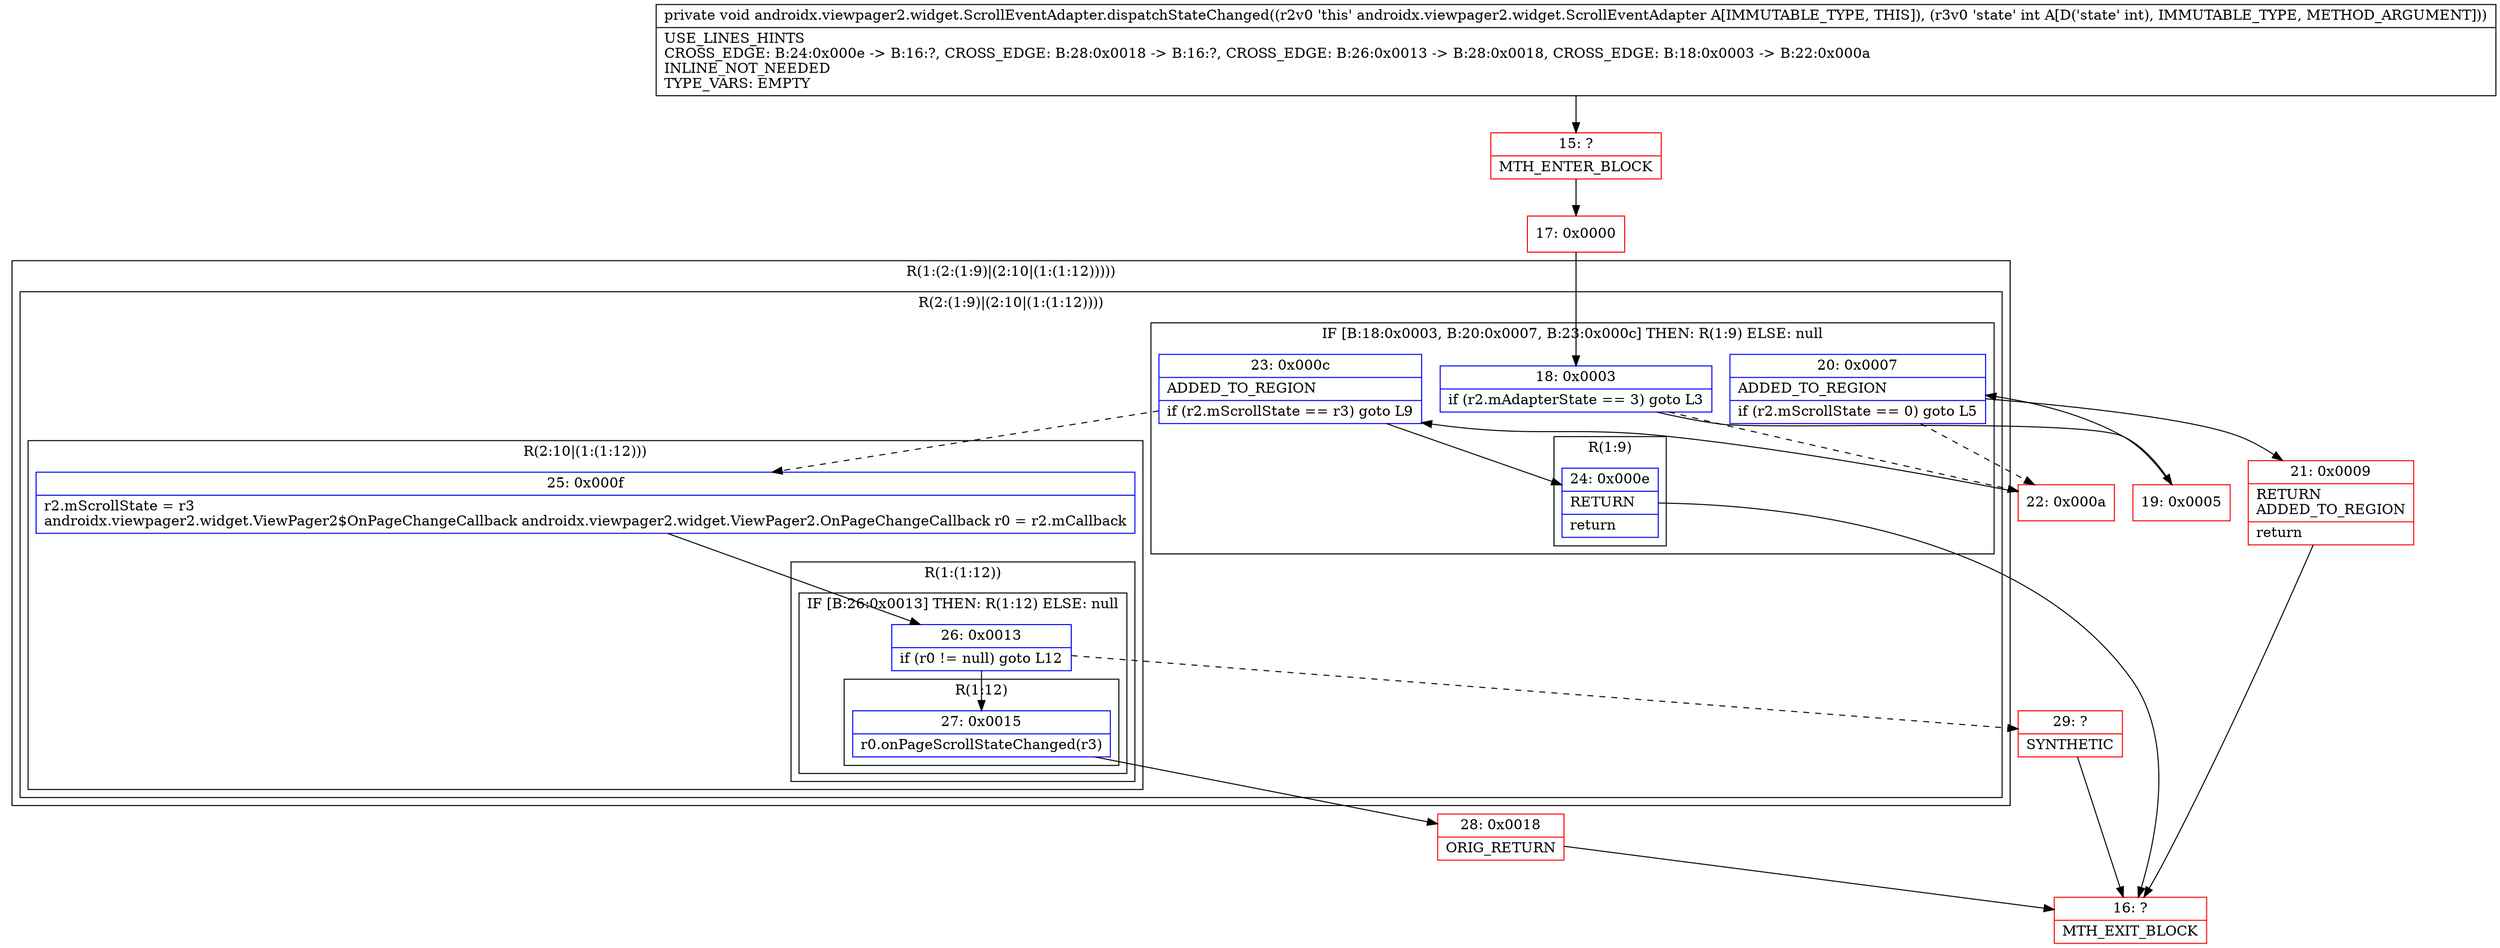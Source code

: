 digraph "CFG forandroidx.viewpager2.widget.ScrollEventAdapter.dispatchStateChanged(I)V" {
subgraph cluster_Region_328508491 {
label = "R(1:(2:(1:9)|(2:10|(1:(1:12)))))";
node [shape=record,color=blue];
subgraph cluster_Region_73856707 {
label = "R(2:(1:9)|(2:10|(1:(1:12))))";
node [shape=record,color=blue];
subgraph cluster_IfRegion_2119519199 {
label = "IF [B:18:0x0003, B:20:0x0007, B:23:0x000c] THEN: R(1:9) ELSE: null";
node [shape=record,color=blue];
Node_18 [shape=record,label="{18\:\ 0x0003|if (r2.mAdapterState == 3) goto L3\l}"];
Node_20 [shape=record,label="{20\:\ 0x0007|ADDED_TO_REGION\l|if (r2.mScrollState == 0) goto L5\l}"];
Node_23 [shape=record,label="{23\:\ 0x000c|ADDED_TO_REGION\l|if (r2.mScrollState == r3) goto L9\l}"];
subgraph cluster_Region_1275944976 {
label = "R(1:9)";
node [shape=record,color=blue];
Node_24 [shape=record,label="{24\:\ 0x000e|RETURN\l|return\l}"];
}
}
subgraph cluster_Region_1115432333 {
label = "R(2:10|(1:(1:12)))";
node [shape=record,color=blue];
Node_25 [shape=record,label="{25\:\ 0x000f|r2.mScrollState = r3\landroidx.viewpager2.widget.ViewPager2$OnPageChangeCallback androidx.viewpager2.widget.ViewPager2.OnPageChangeCallback r0 = r2.mCallback\l}"];
subgraph cluster_Region_2056069926 {
label = "R(1:(1:12))";
node [shape=record,color=blue];
subgraph cluster_IfRegion_795841926 {
label = "IF [B:26:0x0013] THEN: R(1:12) ELSE: null";
node [shape=record,color=blue];
Node_26 [shape=record,label="{26\:\ 0x0013|if (r0 != null) goto L12\l}"];
subgraph cluster_Region_827566485 {
label = "R(1:12)";
node [shape=record,color=blue];
Node_27 [shape=record,label="{27\:\ 0x0015|r0.onPageScrollStateChanged(r3)\l}"];
}
}
}
}
}
}
Node_15 [shape=record,color=red,label="{15\:\ ?|MTH_ENTER_BLOCK\l}"];
Node_17 [shape=record,color=red,label="{17\:\ 0x0000}"];
Node_19 [shape=record,color=red,label="{19\:\ 0x0005}"];
Node_21 [shape=record,color=red,label="{21\:\ 0x0009|RETURN\lADDED_TO_REGION\l|return\l}"];
Node_16 [shape=record,color=red,label="{16\:\ ?|MTH_EXIT_BLOCK\l}"];
Node_22 [shape=record,color=red,label="{22\:\ 0x000a}"];
Node_28 [shape=record,color=red,label="{28\:\ 0x0018|ORIG_RETURN\l}"];
Node_29 [shape=record,color=red,label="{29\:\ ?|SYNTHETIC\l}"];
MethodNode[shape=record,label="{private void androidx.viewpager2.widget.ScrollEventAdapter.dispatchStateChanged((r2v0 'this' androidx.viewpager2.widget.ScrollEventAdapter A[IMMUTABLE_TYPE, THIS]), (r3v0 'state' int A[D('state' int), IMMUTABLE_TYPE, METHOD_ARGUMENT]))  | USE_LINES_HINTS\lCROSS_EDGE: B:24:0x000e \-\> B:16:?, CROSS_EDGE: B:28:0x0018 \-\> B:16:?, CROSS_EDGE: B:26:0x0013 \-\> B:28:0x0018, CROSS_EDGE: B:18:0x0003 \-\> B:22:0x000a\lINLINE_NOT_NEEDED\lTYPE_VARS: EMPTY\l}"];
MethodNode -> Node_15;Node_18 -> Node_19;
Node_18 -> Node_22[style=dashed];
Node_20 -> Node_21;
Node_20 -> Node_22[style=dashed];
Node_23 -> Node_24;
Node_23 -> Node_25[style=dashed];
Node_24 -> Node_16;
Node_25 -> Node_26;
Node_26 -> Node_27;
Node_26 -> Node_29[style=dashed];
Node_27 -> Node_28;
Node_15 -> Node_17;
Node_17 -> Node_18;
Node_19 -> Node_20;
Node_21 -> Node_16;
Node_22 -> Node_23;
Node_28 -> Node_16;
Node_29 -> Node_16;
}

